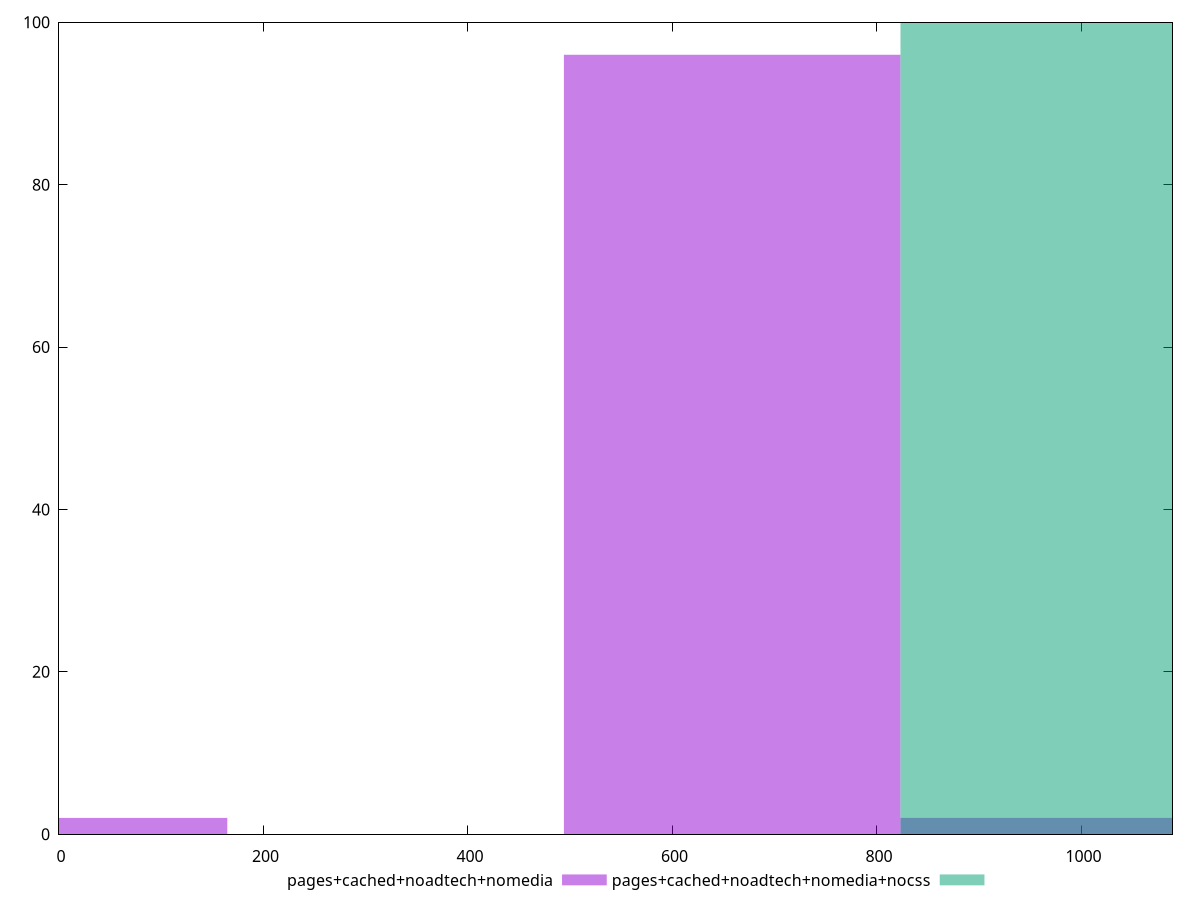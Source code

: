 reset

$pagesCachedNoadtechNomedia <<EOF
0 2
658.3772760305122 96
987.5659140457683 2
EOF

$pagesCachedNoadtechNomediaNocss <<EOF
987.5659140457683 100
EOF

set key outside below
set boxwidth 329.1886380152561
set xrange [0:1089]
set yrange [0:100]
set trange [0:100]
set style fill transparent solid 0.5 noborder
set terminal svg size 640, 500 enhanced background rgb 'white'
set output "report_00017_2021-02-10T15-08-03.406Z/uses-rel-preload/comparison/histogram/3_vs_4.svg"

plot $pagesCachedNoadtechNomedia title "pages+cached+noadtech+nomedia" with boxes, \
     $pagesCachedNoadtechNomediaNocss title "pages+cached+noadtech+nomedia+nocss" with boxes

reset
